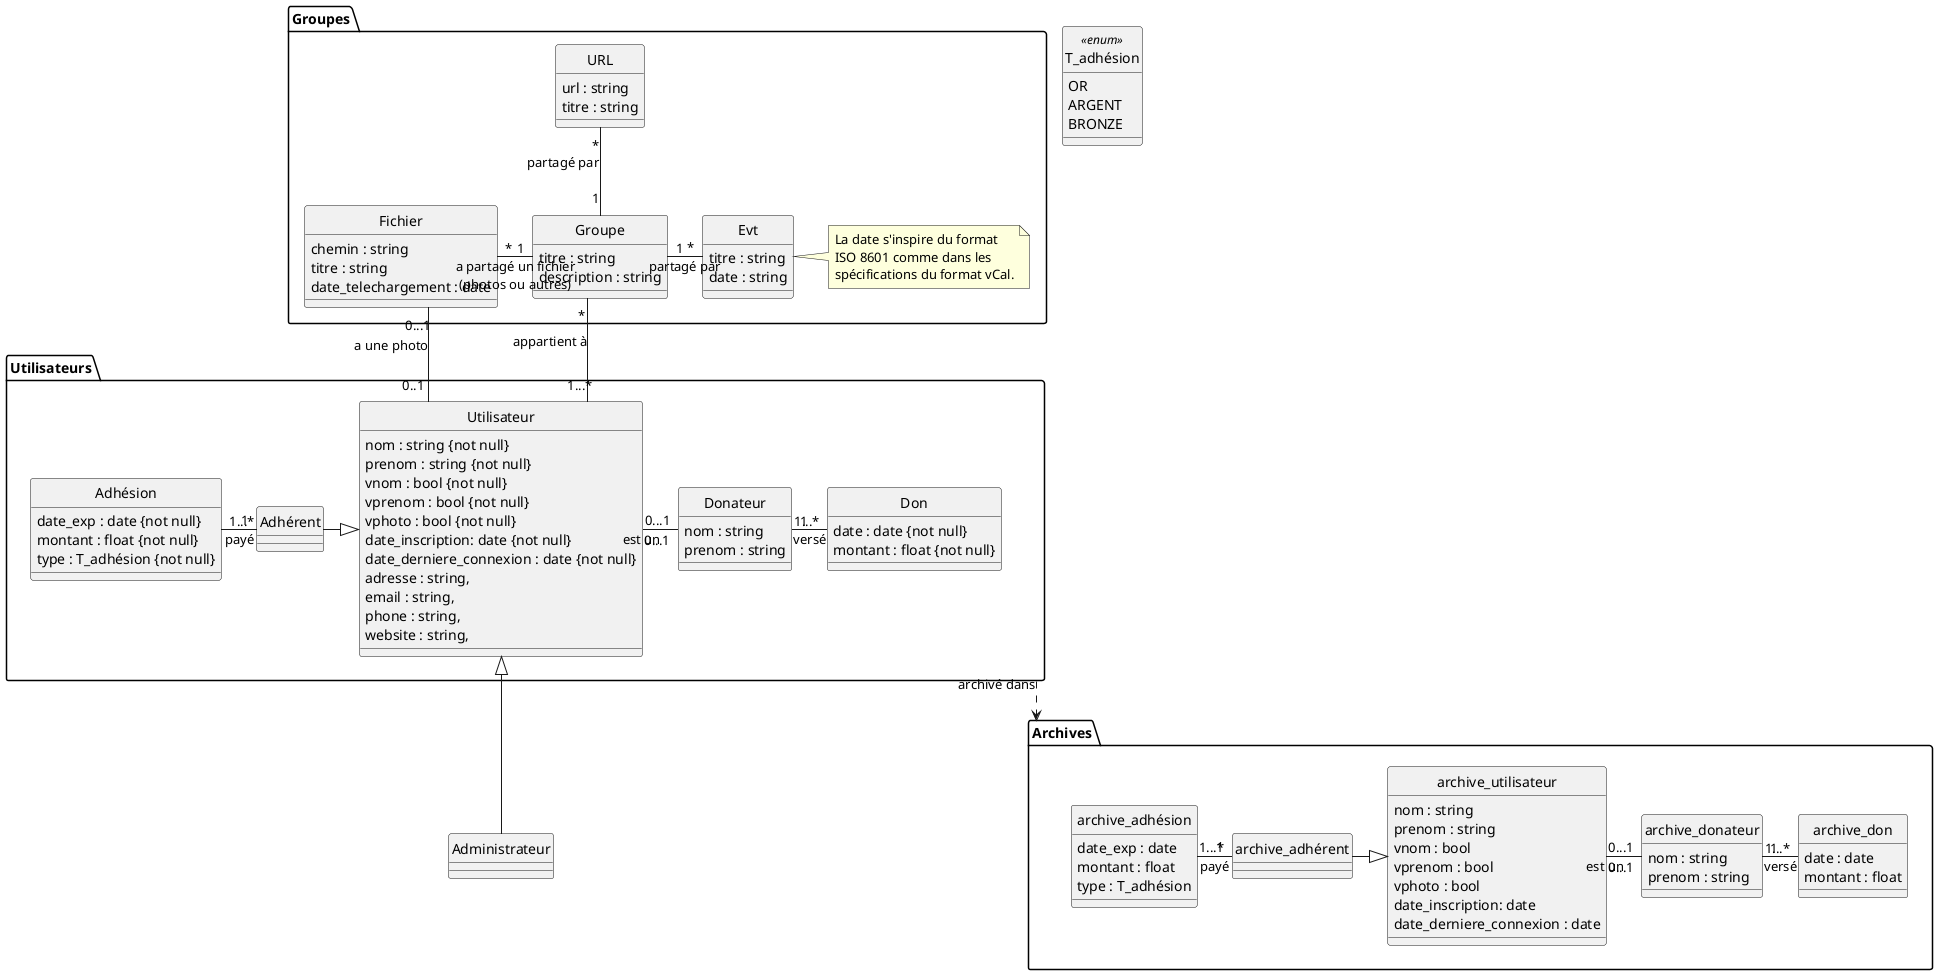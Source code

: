 @startuml

' PARAMETERS
hide circle
skinparam linetype polyline
skinparam linetype ortho
skinparam classAttributeIconSize 0
skinparam groupInheritance 3

class Administrateur 

enum T_adhésion << enum >> {
    OR
    ARGENT
    BRONZE
}

package Utilisateurs {


Class Utilisateur {
    nom : string {not null}
    prenom : string {not null}
    vnom : bool {not null}
    vprenom : bool {not null}
    vphoto : bool {not null}
    date_inscription: date {not null}
    date_derniere_connexion : date {not null}
    adresse : string,
    email : string,
    phone : string,
    website : string,
}
Class Adhérent {

}

Class Adhésion {
    date_exp : date {not null}
    montant : float {not null}
    type : T_adhésion {not null}
}

Class Donateur {
    nom : string
    prenom : string
}

Class Don {
    date : date {not null}
    montant : float {not null}
}
}
' PACKAGE ADMINISTRATEUR 

package Groupes {
Class Fichier {
    chemin : string
    titre : string
    date_telechargement : date
}

Class Groupe {
    titre : string
    description : string
}

Class URL {
    url : string
    titre : string
}

Class Evt {
    titre : string
    date : string
}

note right of Evt 
La date s'inspire du format
ISO 8601 comme dans les 
spécifications du format vCal.
endnote
}
' PACKAGE GROUPE

package Archives {
    class archive_adhésion {
        date_exp : date
        montant : float
        type : T_adhésion
    }
    class archive_adhérent
    class archive_utilisateur {
        nom : string
        prenom : string
        vnom : bool
        vprenom : bool
        vphoto : bool
        date_inscription: date
        date_derniere_connexion : date
    }
    class archive_donateur {
        nom : string
        prenom : string
    }
    class archive_don {
        date : date
        montant : float
    }
}

' LIENS

Fichier "0...1" -- "0..1" Utilisateur : a une photo
Utilisateur <|-- Administrateur

' Groupe
Fichier "*" - "1" Groupe : a partagé un fichier\n(photos ou autres)
URL "*" -- "1" Groupe  : partagé par
Groupe "1" - "*" Evt : partagé par
Utilisateur "1...*" -- "*" Groupe : appartient à

' Utilisateur
Adhérent -|> Utilisateur
Adhésion "1...*" - "1" Adhérent : payé
Utilisateur "0...1" - "0...1" Donateur : est un
Donateur "1" - "1...*" Don : versé

' Archive
Utilisateurs ..> Archives : archivé dans
archive_adhérent -|> archive_utilisateur
archive_adhésion "1...*" - "1" archive_adhérent : payé
archive_utilisateur "0...1" - "0...1" archive_donateur : est un
archive_donateur "1" - "1...*" archive_don : versé


@enduml